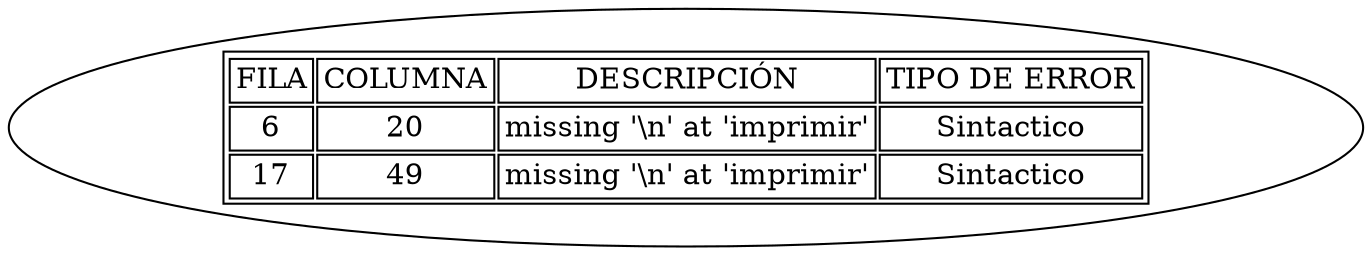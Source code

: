 digraph E { tabla [label=<<TABLE><TR><TD>FILA</TD><TD>COLUMNA</TD><TD>DESCRIPCIÓN</TD><TD>TIPO DE ERROR</TD></TR><TR><TD>6</TD><TD>20</TD><TD>missing '\n' at 'imprimir'</TD><TD>Sintactico</TD></TR><TR><TD>17</TD><TD>49</TD><TD>missing '\n' at 'imprimir'</TD><TD>Sintactico</TD></TR></TABLE>>]; }
